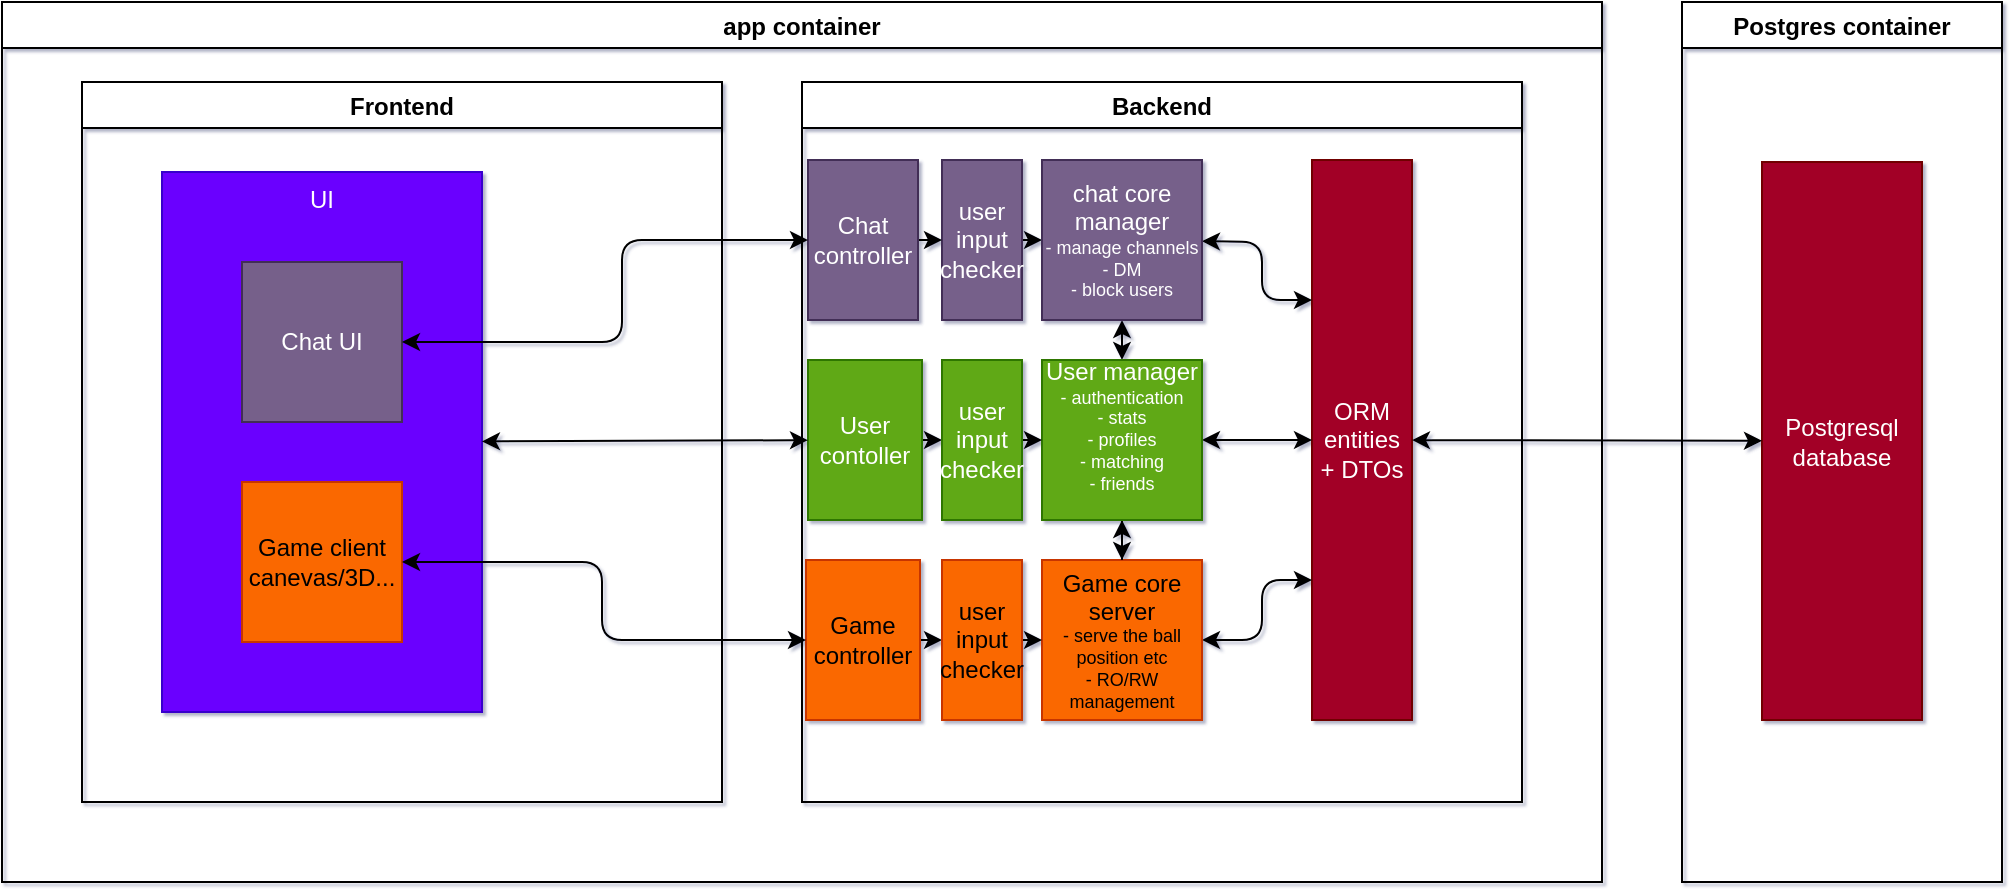 <mxfile>
    <diagram id="DLdojPyLkxFjDRH7sLV4" name="Page-1">
        <mxGraphModel dx="964" dy="764" grid="0" gridSize="10" guides="1" tooltips="1" connect="1" arrows="1" fold="1" page="0" pageScale="1" pageWidth="850" pageHeight="1100" math="0" shadow="1">
            <root>
                <mxCell id="0"/>
                <mxCell id="1" parent="0"/>
                <mxCell id="h7ZUaT6rA_UalPRLBP9i-38" value="Backend" style="swimlane;" parent="1" vertex="1">
                    <mxGeometry x="400" y="80" width="360" height="360" as="geometry">
                        <mxRectangle x="400" y="80" width="80" height="23" as="alternateBounds"/>
                    </mxGeometry>
                </mxCell>
                <mxCell id="19" style="edgeStyle=none;html=1;" parent="h7ZUaT6rA_UalPRLBP9i-38" source="h7ZUaT6rA_UalPRLBP9i-40" target="h7ZUaT6rA_UalPRLBP9i-53" edge="1">
                    <mxGeometry relative="1" as="geometry"/>
                </mxCell>
                <mxCell id="h7ZUaT6rA_UalPRLBP9i-40" value="&lt;div&gt;user input checker&lt;/div&gt;" style="rounded=0;whiteSpace=wrap;html=1;fillColor=#76608a;fontColor=#ffffff;strokeColor=#432D57;" parent="h7ZUaT6rA_UalPRLBP9i-38" vertex="1">
                    <mxGeometry x="70" y="39" width="40" height="80" as="geometry"/>
                </mxCell>
                <mxCell id="h7ZUaT6rA_UalPRLBP9i-42" value="ORM&lt;br&gt;entities + DTOs" style="rounded=0;whiteSpace=wrap;html=1;fillColor=#a20025;fontColor=#ffffff;strokeColor=#6F0000;" parent="h7ZUaT6rA_UalPRLBP9i-38" vertex="1">
                    <mxGeometry x="255" y="39" width="50" height="280" as="geometry"/>
                </mxCell>
                <mxCell id="24" style="edgeStyle=none;html=1;startArrow=classic;startFill=1;entryX=0;entryY=0.75;entryDx=0;entryDy=0;" parent="h7ZUaT6rA_UalPRLBP9i-38" source="h7ZUaT6rA_UalPRLBP9i-43" target="h7ZUaT6rA_UalPRLBP9i-42" edge="1">
                    <mxGeometry relative="1" as="geometry">
                        <Array as="points">
                            <mxPoint x="230" y="279"/>
                            <mxPoint x="230" y="249"/>
                        </Array>
                    </mxGeometry>
                </mxCell>
                <mxCell id="h7ZUaT6rA_UalPRLBP9i-43" value="&lt;div&gt;Game core server&lt;/div&gt;&lt;div style=&quot;font-size: 9px&quot;&gt;- serve the ball position etc&lt;/div&gt;&lt;div style=&quot;font-size: 9px&quot;&gt;- RO/RW management&lt;br&gt;&lt;/div&gt;" style="rounded=0;whiteSpace=wrap;html=1;fillColor=#fa6800;fontColor=#000000;strokeColor=#C73500;" parent="h7ZUaT6rA_UalPRLBP9i-38" vertex="1">
                    <mxGeometry x="120" y="239" width="80" height="80" as="geometry"/>
                </mxCell>
                <mxCell id="22" style="edgeStyle=none;html=1;startArrow=classic;startFill=1;entryX=0;entryY=0.25;entryDx=0;entryDy=0;" parent="h7ZUaT6rA_UalPRLBP9i-38" source="h7ZUaT6rA_UalPRLBP9i-53" target="h7ZUaT6rA_UalPRLBP9i-42" edge="1">
                    <mxGeometry relative="1" as="geometry">
                        <Array as="points">
                            <mxPoint x="230" y="80"/>
                            <mxPoint x="230" y="109"/>
                        </Array>
                    </mxGeometry>
                </mxCell>
                <mxCell id="26" style="edgeStyle=none;html=1;startArrow=classic;startFill=1;" parent="h7ZUaT6rA_UalPRLBP9i-38" source="h7ZUaT6rA_UalPRLBP9i-53" target="h7ZUaT6rA_UalPRLBP9i-58" edge="1">
                    <mxGeometry relative="1" as="geometry"/>
                </mxCell>
                <mxCell id="h7ZUaT6rA_UalPRLBP9i-53" value="&lt;div&gt;chat core manager&lt;/div&gt;&lt;div style=&quot;font-size: 9px&quot;&gt;- manage channels&lt;/div&gt;&lt;div style=&quot;font-size: 9px&quot;&gt;- DM&lt;/div&gt;&lt;div style=&quot;font-size: 9px&quot;&gt;- block users&lt;br&gt;&lt;/div&gt;" style="whiteSpace=wrap;html=1;aspect=fixed;fillColor=#76608a;fontColor=#ffffff;strokeColor=#432D57;" parent="h7ZUaT6rA_UalPRLBP9i-38" vertex="1">
                    <mxGeometry x="120" y="39" width="80" height="80" as="geometry"/>
                </mxCell>
                <mxCell id="h7ZUaT6rA_UalPRLBP9i-60" style="edgeStyle=orthogonalEdgeStyle;rounded=0;orthogonalLoop=1;jettySize=auto;html=1;startArrow=classic;startFill=1;" parent="h7ZUaT6rA_UalPRLBP9i-38" source="h7ZUaT6rA_UalPRLBP9i-58" target="h7ZUaT6rA_UalPRLBP9i-43" edge="1">
                    <mxGeometry relative="1" as="geometry"/>
                </mxCell>
                <mxCell id="23" style="edgeStyle=none;html=1;startArrow=classic;startFill=1;" parent="h7ZUaT6rA_UalPRLBP9i-38" source="h7ZUaT6rA_UalPRLBP9i-58" target="h7ZUaT6rA_UalPRLBP9i-42" edge="1">
                    <mxGeometry relative="1" as="geometry"/>
                </mxCell>
                <mxCell id="h7ZUaT6rA_UalPRLBP9i-58" value="&lt;div&gt;User manager&lt;/div&gt;&lt;div style=&quot;font-size: 9px&quot;&gt;- &lt;font style=&quot;font-size: 9px&quot;&gt;authentication&lt;/font&gt;&lt;/div&gt;&lt;div style=&quot;font-size: 9px&quot;&gt;&lt;font style=&quot;font-size: 9px&quot;&gt;- stats&lt;/font&gt;&lt;/div&gt;&lt;div style=&quot;font-size: 9px&quot;&gt;&lt;font style=&quot;font-size: 9px&quot;&gt;- profiles&lt;/font&gt;&lt;/div&gt;&lt;div style=&quot;font-size: 9px&quot;&gt;&lt;font style=&quot;font-size: 9px&quot;&gt;- matching&lt;/font&gt;&lt;/div&gt;&lt;div style=&quot;font-size: 9px&quot;&gt;&lt;font style=&quot;font-size: 9px&quot;&gt;- friends&lt;br&gt;&lt;/font&gt;&lt;/div&gt;&lt;div&gt;&lt;br&gt;&lt;/div&gt;" style="whiteSpace=wrap;html=1;aspect=fixed;fillColor=#60a917;fontColor=#ffffff;strokeColor=#2D7600;" parent="h7ZUaT6rA_UalPRLBP9i-38" vertex="1">
                    <mxGeometry x="120" y="139" width="80" height="80" as="geometry"/>
                </mxCell>
                <mxCell id="16" style="edgeStyle=none;html=1;" parent="h7ZUaT6rA_UalPRLBP9i-38" source="h7ZUaT6rA_UalPRLBP9i-39" target="h7ZUaT6rA_UalPRLBP9i-40" edge="1">
                    <mxGeometry relative="1" as="geometry"/>
                </mxCell>
                <mxCell id="h7ZUaT6rA_UalPRLBP9i-39" value="Chat controller" style="rounded=0;whiteSpace=wrap;html=1;fillColor=#76608a;strokeColor=#432D57;fontColor=#ffffff;" parent="h7ZUaT6rA_UalPRLBP9i-38" vertex="1">
                    <mxGeometry x="3" y="39" width="55" height="80" as="geometry"/>
                </mxCell>
                <mxCell id="17" style="edgeStyle=none;html=1;" parent="h7ZUaT6rA_UalPRLBP9i-38" source="4" target="6" edge="1">
                    <mxGeometry relative="1" as="geometry"/>
                </mxCell>
                <mxCell id="4" value="User contoller" style="rounded=0;whiteSpace=wrap;html=1;fillColor=#60a917;fontColor=#ffffff;strokeColor=#2D7600;" parent="h7ZUaT6rA_UalPRLBP9i-38" vertex="1">
                    <mxGeometry x="3" y="139" width="57" height="80" as="geometry"/>
                </mxCell>
                <mxCell id="18" style="edgeStyle=none;html=1;" parent="h7ZUaT6rA_UalPRLBP9i-38" source="5" target="7" edge="1">
                    <mxGeometry relative="1" as="geometry"/>
                </mxCell>
                <mxCell id="5" value="Game controller" style="rounded=0;whiteSpace=wrap;html=1;fillColor=#fa6800;fontColor=#000000;strokeColor=#C73500;" parent="h7ZUaT6rA_UalPRLBP9i-38" vertex="1">
                    <mxGeometry x="2" y="239" width="57" height="80" as="geometry"/>
                </mxCell>
                <mxCell id="20" style="edgeStyle=none;html=1;" parent="h7ZUaT6rA_UalPRLBP9i-38" source="6" target="h7ZUaT6rA_UalPRLBP9i-58" edge="1">
                    <mxGeometry relative="1" as="geometry"/>
                </mxCell>
                <mxCell id="6" value="user input checker" style="rounded=0;whiteSpace=wrap;html=1;fillColor=#60a917;fontColor=#ffffff;strokeColor=#2D7600;" parent="h7ZUaT6rA_UalPRLBP9i-38" vertex="1">
                    <mxGeometry x="70" y="139" width="40" height="80" as="geometry"/>
                </mxCell>
                <mxCell id="21" style="edgeStyle=none;html=1;" parent="h7ZUaT6rA_UalPRLBP9i-38" source="7" target="h7ZUaT6rA_UalPRLBP9i-43" edge="1">
                    <mxGeometry relative="1" as="geometry"/>
                </mxCell>
                <mxCell id="7" value="user input checker" style="rounded=0;whiteSpace=wrap;html=1;fillColor=#fa6800;fontColor=#000000;strokeColor=#C73500;" parent="h7ZUaT6rA_UalPRLBP9i-38" vertex="1">
                    <mxGeometry x="70" y="239" width="40" height="80" as="geometry"/>
                </mxCell>
                <mxCell id="h7ZUaT6rA_UalPRLBP9i-46" value="Frontend" style="swimlane;" parent="1" vertex="1">
                    <mxGeometry x="40" y="80" width="320" height="360" as="geometry"/>
                </mxCell>
                <mxCell id="h7ZUaT6rA_UalPRLBP9i-47" value="UI" style="rounded=0;whiteSpace=wrap;html=1;verticalAlign=top;fillColor=#6a00ff;fontColor=#ffffff;strokeColor=#3700CC;" parent="h7ZUaT6rA_UalPRLBP9i-46" vertex="1">
                    <mxGeometry x="40" y="45" width="160" height="270" as="geometry"/>
                </mxCell>
                <mxCell id="h7ZUaT6rA_UalPRLBP9i-48" value="Game client canevas/3D..." style="whiteSpace=wrap;html=1;aspect=fixed;fillColor=#fa6800;fontColor=#000000;strokeColor=#C73500;" parent="h7ZUaT6rA_UalPRLBP9i-46" vertex="1">
                    <mxGeometry x="80" y="200" width="80" height="80" as="geometry"/>
                </mxCell>
                <mxCell id="h7ZUaT6rA_UalPRLBP9i-52" value="Chat UI" style="whiteSpace=wrap;html=1;aspect=fixed;fillColor=#76608a;fontColor=#ffffff;strokeColor=#432D57;" parent="h7ZUaT6rA_UalPRLBP9i-46" vertex="1">
                    <mxGeometry x="80" y="90" width="80" height="80" as="geometry"/>
                </mxCell>
                <mxCell id="9" value="Postgres container" style="swimlane;" parent="1" vertex="1">
                    <mxGeometry x="840" y="40" width="160" height="440" as="geometry"/>
                </mxCell>
                <mxCell id="10" value="Postgresql database" style="rounded=0;whiteSpace=wrap;html=1;fillColor=#a20025;fontColor=#ffffff;strokeColor=#6F0000;" parent="9" vertex="1">
                    <mxGeometry x="40" y="80" width="80" height="279" as="geometry"/>
                </mxCell>
                <mxCell id="12" value="app container" style="swimlane;" parent="1" vertex="1">
                    <mxGeometry y="40" width="800" height="440" as="geometry"/>
                </mxCell>
                <mxCell id="13" style="edgeStyle=none;html=1;startArrow=classic;startFill=1;" parent="1" source="h7ZUaT6rA_UalPRLBP9i-47" target="4" edge="1">
                    <mxGeometry relative="1" as="geometry"/>
                </mxCell>
                <mxCell id="14" style="edgeStyle=none;html=1;startArrow=classic;startFill=1;" parent="1" source="h7ZUaT6rA_UalPRLBP9i-52" target="h7ZUaT6rA_UalPRLBP9i-39" edge="1">
                    <mxGeometry relative="1" as="geometry">
                        <Array as="points">
                            <mxPoint x="310" y="210"/>
                            <mxPoint x="310" y="159"/>
                        </Array>
                    </mxGeometry>
                </mxCell>
                <mxCell id="15" style="edgeStyle=none;html=1;startArrow=classic;startFill=1;" parent="1" source="h7ZUaT6rA_UalPRLBP9i-48" target="5" edge="1">
                    <mxGeometry relative="1" as="geometry">
                        <Array as="points">
                            <mxPoint x="300" y="320"/>
                            <mxPoint x="300" y="359"/>
                        </Array>
                    </mxGeometry>
                </mxCell>
                <mxCell id="25" style="edgeStyle=none;html=1;startArrow=classic;startFill=1;" parent="1" source="h7ZUaT6rA_UalPRLBP9i-42" target="10" edge="1">
                    <mxGeometry relative="1" as="geometry"/>
                </mxCell>
            </root>
        </mxGraphModel>
    </diagram>
</mxfile>